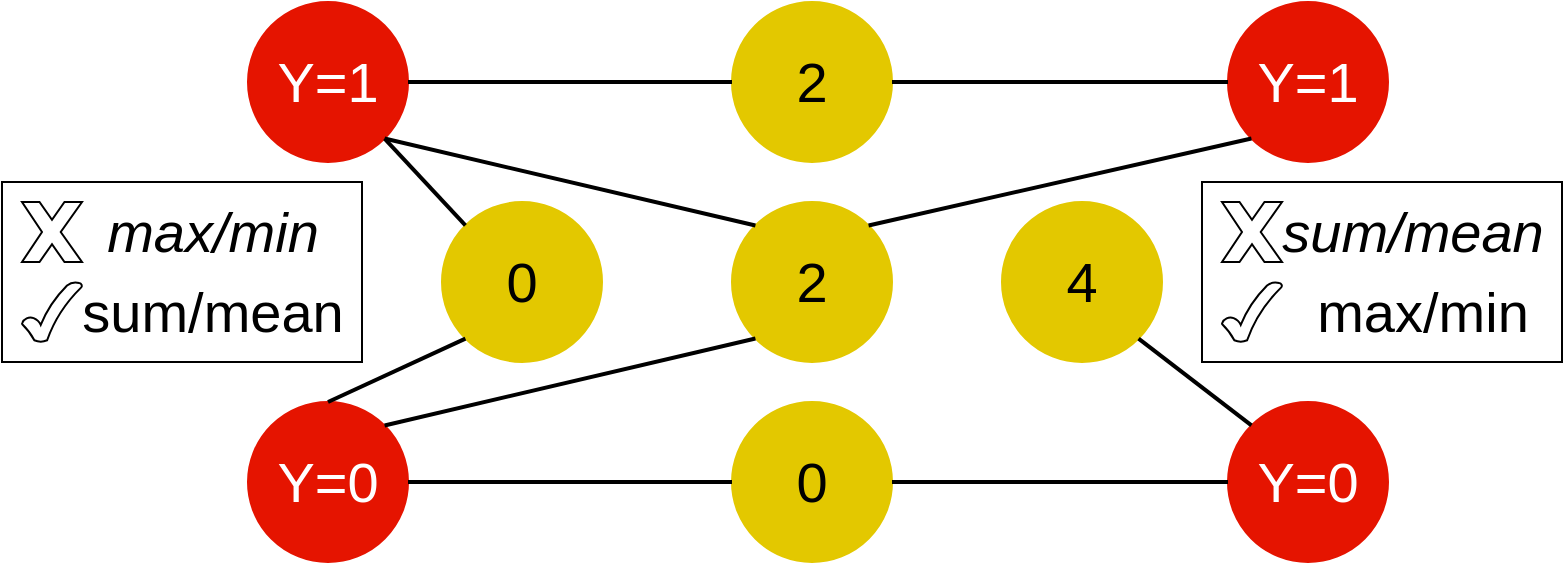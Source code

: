 <mxfile version="15.0.3" type="github">
  <diagram id="9bPP2De1LOX7Vk7gVH74" name="Page-1">
    <mxGraphModel dx="2066" dy="734" grid="1" gridSize="10" guides="1" tooltips="1" connect="1" arrows="1" fold="1" page="1" pageScale="1" pageWidth="400" pageHeight="300" math="0" shadow="0">
      <root>
        <mxCell id="0" />
        <mxCell id="1" parent="0" />
        <mxCell id="TmiVogRWUnr-1L7LNPXS-1" value="&lt;font style=&quot;font-size: 28px&quot;&gt;Y=1&lt;/font&gt;" style="ellipse;whiteSpace=wrap;html=1;aspect=fixed;fillColor=#e51400;fontColor=#ffffff;strokeColor=#E51400;" parent="1" vertex="1">
          <mxGeometry x="133" y="480" width="80" height="80" as="geometry" />
        </mxCell>
        <mxCell id="TmiVogRWUnr-1L7LNPXS-2" value="&lt;font style=&quot;font-size: 28px&quot;&gt;Y=1&lt;/font&gt;" style="ellipse;whiteSpace=wrap;html=1;aspect=fixed;fillColor=#e51400;fontColor=#ffffff;strokeColor=#E51400;" parent="1" vertex="1">
          <mxGeometry x="623" y="480" width="80" height="80" as="geometry" />
        </mxCell>
        <mxCell id="TmiVogRWUnr-1L7LNPXS-3" value="&lt;font style=&quot;font-size: 28px&quot;&gt;2&lt;/font&gt;" style="ellipse;whiteSpace=wrap;html=1;aspect=fixed;fillColor=#e3c800;fontColor=#000000;strokeColor=#E3C800;" parent="1" vertex="1">
          <mxGeometry x="375" y="580" width="80" height="80" as="geometry" />
        </mxCell>
        <mxCell id="TmiVogRWUnr-1L7LNPXS-4" value="&lt;font style=&quot;font-size: 28px&quot;&gt;2&lt;/font&gt;" style="ellipse;whiteSpace=wrap;html=1;aspect=fixed;fillColor=#e3c800;fontColor=#000000;strokeColor=#E3C800;" parent="1" vertex="1">
          <mxGeometry x="375" y="480" width="80" height="80" as="geometry" />
        </mxCell>
        <mxCell id="TmiVogRWUnr-1L7LNPXS-5" style="rounded=0;orthogonalLoop=1;jettySize=auto;html=1;exitX=0;exitY=0.5;exitDx=0;exitDy=0;endArrow=none;endFill=0;entryX=1;entryY=0.5;entryDx=0;entryDy=0;strokeWidth=2;" parent="1" source="TmiVogRWUnr-1L7LNPXS-2" target="TmiVogRWUnr-1L7LNPXS-4" edge="1">
          <mxGeometry relative="1" as="geometry">
            <mxPoint x="605" y="600" as="sourcePoint" />
            <mxPoint x="605" y="530" as="targetPoint" />
          </mxGeometry>
        </mxCell>
        <mxCell id="TmiVogRWUnr-1L7LNPXS-6" style="rounded=0;orthogonalLoop=1;jettySize=auto;html=1;exitX=0;exitY=1;exitDx=0;exitDy=0;endArrow=none;endFill=0;entryX=1;entryY=0;entryDx=0;entryDy=0;strokeWidth=2;" parent="1" source="TmiVogRWUnr-1L7LNPXS-2" target="TmiVogRWUnr-1L7LNPXS-3" edge="1">
          <mxGeometry relative="1" as="geometry">
            <mxPoint x="615" y="610" as="sourcePoint" />
            <mxPoint x="573.284" y="528.284" as="targetPoint" />
          </mxGeometry>
        </mxCell>
        <mxCell id="TmiVogRWUnr-1L7LNPXS-7" value="&lt;font style=&quot;font-size: 28px&quot;&gt;Y=0&lt;/font&gt;" style="ellipse;whiteSpace=wrap;html=1;aspect=fixed;fillColor=#e51400;fontColor=#ffffff;strokeColor=#E51400;" parent="1" vertex="1">
          <mxGeometry x="623" y="680" width="80" height="80" as="geometry" />
        </mxCell>
        <mxCell id="TmiVogRWUnr-1L7LNPXS-8" value="&lt;font style=&quot;font-size: 28px&quot;&gt;Y=0&lt;/font&gt;" style="ellipse;whiteSpace=wrap;html=1;aspect=fixed;fillColor=#e51400;fontColor=#ffffff;strokeColor=#E51400;" parent="1" vertex="1">
          <mxGeometry x="133" y="680" width="80" height="80" as="geometry" />
        </mxCell>
        <mxCell id="TmiVogRWUnr-1L7LNPXS-9" style="rounded=0;orthogonalLoop=1;jettySize=auto;html=1;exitX=0;exitY=0.5;exitDx=0;exitDy=0;endArrow=none;endFill=0;strokeWidth=2;entryX=1;entryY=0.5;entryDx=0;entryDy=0;" parent="1" source="TmiVogRWUnr-1L7LNPXS-4" target="TmiVogRWUnr-1L7LNPXS-1" edge="1">
          <mxGeometry relative="1" as="geometry">
            <mxPoint x="425" y="550" as="sourcePoint" />
            <mxPoint x="345" y="520" as="targetPoint" />
          </mxGeometry>
        </mxCell>
        <mxCell id="TmiVogRWUnr-1L7LNPXS-10" style="rounded=0;orthogonalLoop=1;jettySize=auto;html=1;exitX=0;exitY=0;exitDx=0;exitDy=0;endArrow=none;endFill=0;strokeWidth=2;entryX=1;entryY=1;entryDx=0;entryDy=0;" parent="1" source="TmiVogRWUnr-1L7LNPXS-3" target="TmiVogRWUnr-1L7LNPXS-1" edge="1">
          <mxGeometry relative="1" as="geometry">
            <mxPoint x="516.716" y="471.716" as="sourcePoint" />
            <mxPoint x="375" y="450" as="targetPoint" />
          </mxGeometry>
        </mxCell>
        <mxCell id="TmiVogRWUnr-1L7LNPXS-11" style="rounded=0;orthogonalLoop=1;jettySize=auto;html=1;exitX=0;exitY=1;exitDx=0;exitDy=0;endArrow=none;endFill=0;strokeWidth=2;entryX=1;entryY=0;entryDx=0;entryDy=0;" parent="1" source="TmiVogRWUnr-1L7LNPXS-3" target="TmiVogRWUnr-1L7LNPXS-8" edge="1">
          <mxGeometry relative="1" as="geometry">
            <mxPoint x="425" y="550" as="sourcePoint" />
            <mxPoint x="345" y="520" as="targetPoint" />
          </mxGeometry>
        </mxCell>
        <mxCell id="TmiVogRWUnr-1L7LNPXS-12" value="&lt;font style=&quot;font-size: 28px&quot;&gt;0&lt;/font&gt;" style="ellipse;whiteSpace=wrap;html=1;aspect=fixed;fillColor=#e3c800;fontColor=#000000;strokeColor=#E3C800;" parent="1" vertex="1">
          <mxGeometry x="375" y="680" width="80" height="80" as="geometry" />
        </mxCell>
        <mxCell id="TmiVogRWUnr-1L7LNPXS-13" style="rounded=0;orthogonalLoop=1;jettySize=auto;html=1;exitX=0;exitY=0.5;exitDx=0;exitDy=0;endArrow=none;endFill=0;strokeWidth=2;entryX=1;entryY=0.5;entryDx=0;entryDy=0;" parent="1" source="TmiVogRWUnr-1L7LNPXS-7" target="TmiVogRWUnr-1L7LNPXS-12" edge="1">
          <mxGeometry relative="1" as="geometry">
            <mxPoint x="385" y="600" as="sourcePoint" />
            <mxPoint x="265" y="590" as="targetPoint" />
          </mxGeometry>
        </mxCell>
        <mxCell id="TmiVogRWUnr-1L7LNPXS-14" style="rounded=0;orthogonalLoop=1;jettySize=auto;html=1;exitX=0;exitY=0.5;exitDx=0;exitDy=0;endArrow=none;endFill=0;entryX=1;entryY=0.5;entryDx=0;entryDy=0;strokeWidth=2;" parent="1" source="TmiVogRWUnr-1L7LNPXS-12" target="TmiVogRWUnr-1L7LNPXS-8" edge="1">
          <mxGeometry relative="1" as="geometry">
            <mxPoint x="165" y="630" as="sourcePoint" />
            <mxPoint x="155" y="560" as="targetPoint" />
          </mxGeometry>
        </mxCell>
        <mxCell id="TmiVogRWUnr-1L7LNPXS-15" value="&lt;font style=&quot;font-size: 28px&quot;&gt;0&lt;/font&gt;" style="ellipse;whiteSpace=wrap;html=1;aspect=fixed;fillColor=#e3c800;fontColor=#000000;strokeColor=#E3C800;" parent="1" vertex="1">
          <mxGeometry x="230" y="580" width="80" height="80" as="geometry" />
        </mxCell>
        <mxCell id="TmiVogRWUnr-1L7LNPXS-16" value="&lt;font style=&quot;font-size: 28px&quot;&gt;4&lt;/font&gt;" style="ellipse;whiteSpace=wrap;html=1;aspect=fixed;fillColor=#e3c800;fontColor=#000000;strokeColor=#E3C800;" parent="1" vertex="1">
          <mxGeometry x="510" y="580" width="80" height="80" as="geometry" />
        </mxCell>
        <mxCell id="TmiVogRWUnr-1L7LNPXS-17" style="rounded=0;orthogonalLoop=1;jettySize=auto;html=1;exitX=0;exitY=0;exitDx=0;exitDy=0;endArrow=none;endFill=0;strokeWidth=2;entryX=1;entryY=1;entryDx=0;entryDy=0;" parent="1" source="TmiVogRWUnr-1L7LNPXS-7" target="TmiVogRWUnr-1L7LNPXS-16" edge="1">
          <mxGeometry relative="1" as="geometry">
            <mxPoint x="345" y="760" as="sourcePoint" />
            <mxPoint x="255" y="740" as="targetPoint" />
          </mxGeometry>
        </mxCell>
        <mxCell id="TmiVogRWUnr-1L7LNPXS-18" style="rounded=0;orthogonalLoop=1;jettySize=auto;html=1;exitX=1;exitY=1;exitDx=0;exitDy=0;endArrow=none;endFill=0;strokeWidth=2;entryX=0;entryY=0;entryDx=0;entryDy=0;" parent="1" source="TmiVogRWUnr-1L7LNPXS-1" target="TmiVogRWUnr-1L7LNPXS-15" edge="1">
          <mxGeometry relative="1" as="geometry">
            <mxPoint x="516.716" y="471.716" as="sourcePoint" />
            <mxPoint x="375" y="450" as="targetPoint" />
          </mxGeometry>
        </mxCell>
        <mxCell id="TmiVogRWUnr-1L7LNPXS-19" style="rounded=0;orthogonalLoop=1;jettySize=auto;html=1;exitX=0.5;exitY=0;exitDx=0;exitDy=0;endArrow=none;endFill=0;strokeWidth=2;entryX=0;entryY=1;entryDx=0;entryDy=0;" parent="1" source="TmiVogRWUnr-1L7LNPXS-8" target="TmiVogRWUnr-1L7LNPXS-15" edge="1">
          <mxGeometry relative="1" as="geometry">
            <mxPoint x="425" y="560" as="sourcePoint" />
            <mxPoint x="363.284" y="478.284" as="targetPoint" />
          </mxGeometry>
        </mxCell>
        <mxCell id="TmiVogRWUnr-1L7LNPXS-20" value="" style="verticalLabelPosition=bottom;verticalAlign=top;html=1;shape=mxgraph.basic.rect;fillColor2=none;strokeWidth=1;size=20;indent=5;" parent="1" vertex="1">
          <mxGeometry x="610" y="570" width="180" height="90" as="geometry" />
        </mxCell>
        <mxCell id="TmiVogRWUnr-1L7LNPXS-21" value="" style="verticalLabelPosition=bottom;verticalAlign=top;html=1;shape=mxgraph.basic.x" parent="1" vertex="1">
          <mxGeometry x="620" y="580" width="30" height="30" as="geometry" />
        </mxCell>
        <mxCell id="TmiVogRWUnr-1L7LNPXS-22" value="" style="verticalLabelPosition=bottom;verticalAlign=top;html=1;shape=mxgraph.basic.tick" parent="1" vertex="1">
          <mxGeometry x="620" y="620" width="30" height="30" as="geometry" />
        </mxCell>
        <mxCell id="TmiVogRWUnr-1L7LNPXS-23" value="&lt;i&gt;&lt;font style=&quot;font-size: 28px&quot;&gt;sum/mean&lt;/font&gt;&lt;/i&gt;" style="text;html=1;resizable=0;autosize=1;align=center;verticalAlign=middle;points=[];fillColor=none;strokeColor=none;rounded=0;" parent="1" vertex="1">
          <mxGeometry x="640" y="580" width="150" height="30" as="geometry" />
        </mxCell>
        <mxCell id="TmiVogRWUnr-1L7LNPXS-25" value="&lt;font style=&quot;font-size: 28px&quot;&gt;max/min&lt;/font&gt;" style="text;html=1;resizable=0;autosize=1;align=center;verticalAlign=middle;points=[];fillColor=none;strokeColor=none;rounded=0;" parent="1" vertex="1">
          <mxGeometry x="660" y="620" width="120" height="30" as="geometry" />
        </mxCell>
        <mxCell id="TmiVogRWUnr-1L7LNPXS-26" value="" style="verticalLabelPosition=bottom;verticalAlign=top;html=1;shape=mxgraph.basic.rect;fillColor2=none;strokeWidth=1;size=20;indent=5;" parent="1" vertex="1">
          <mxGeometry x="10" y="570" width="180" height="90" as="geometry" />
        </mxCell>
        <mxCell id="TmiVogRWUnr-1L7LNPXS-27" value="" style="verticalLabelPosition=bottom;verticalAlign=top;html=1;shape=mxgraph.basic.x" parent="1" vertex="1">
          <mxGeometry x="20" y="580" width="30" height="30" as="geometry" />
        </mxCell>
        <mxCell id="TmiVogRWUnr-1L7LNPXS-28" value="" style="verticalLabelPosition=bottom;verticalAlign=top;html=1;shape=mxgraph.basic.tick" parent="1" vertex="1">
          <mxGeometry x="20" y="620" width="30" height="30" as="geometry" />
        </mxCell>
        <mxCell id="TmiVogRWUnr-1L7LNPXS-29" value="&lt;i&gt;&lt;font style=&quot;font-size: 28px&quot;&gt;max/min&lt;/font&gt;&lt;/i&gt;" style="text;html=1;resizable=0;autosize=1;align=center;verticalAlign=middle;points=[];fillColor=none;strokeColor=none;rounded=0;" parent="1" vertex="1">
          <mxGeometry x="55" y="580" width="120" height="30" as="geometry" />
        </mxCell>
        <mxCell id="TmiVogRWUnr-1L7LNPXS-30" value="&lt;font style=&quot;font-size: 28px&quot;&gt;sum/mean&lt;/font&gt;" style="text;html=1;resizable=0;autosize=1;align=center;verticalAlign=middle;points=[];fillColor=none;strokeColor=none;rounded=0;" parent="1" vertex="1">
          <mxGeometry x="40" y="620" width="150" height="30" as="geometry" />
        </mxCell>
      </root>
    </mxGraphModel>
  </diagram>
</mxfile>
